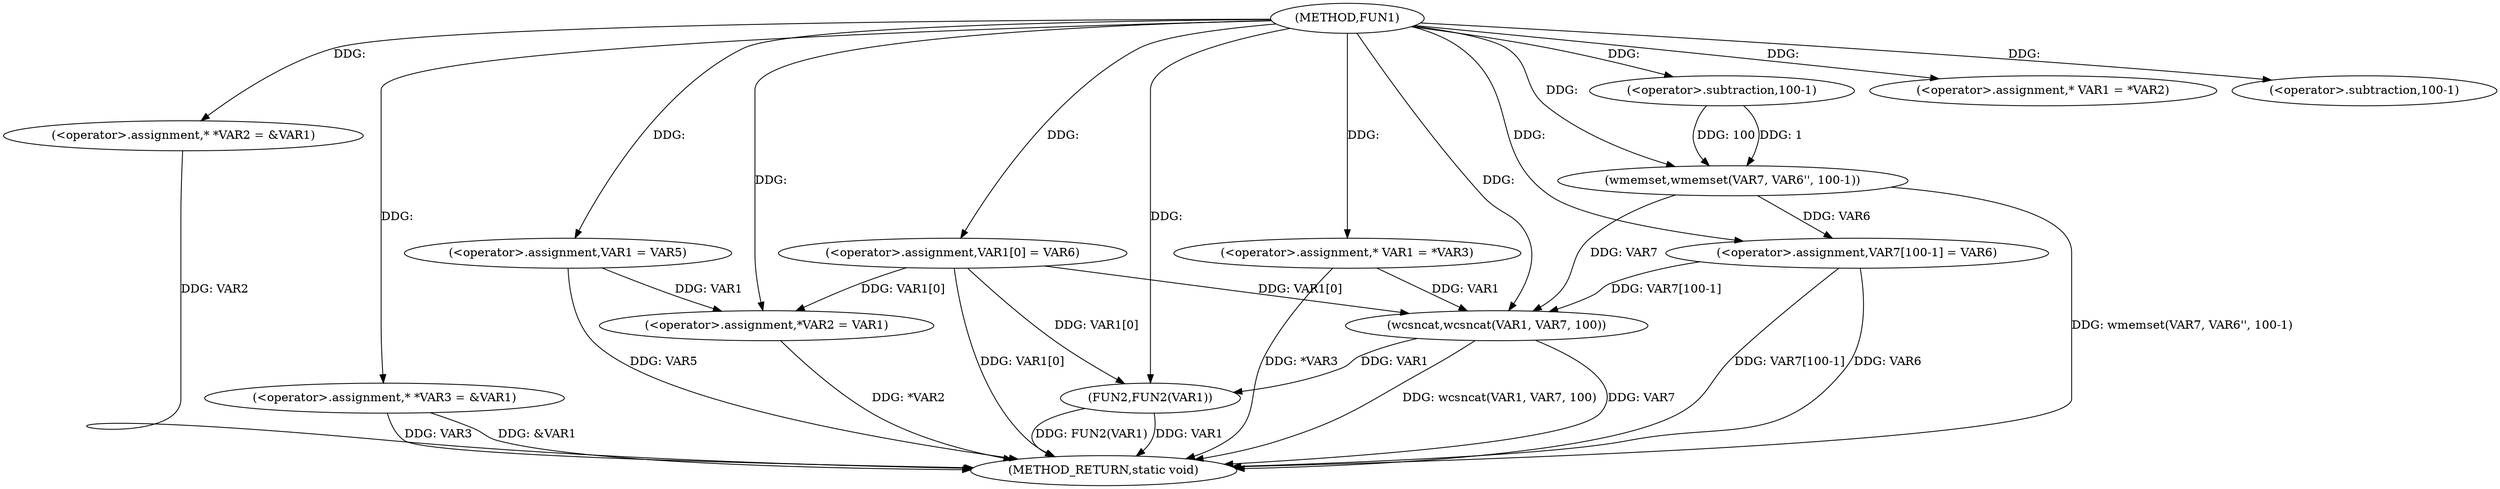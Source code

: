 digraph FUN1 {  
"1000100" [label = "(METHOD,FUN1)" ]
"1000160" [label = "(METHOD_RETURN,static void)" ]
"1000104" [label = "(<operator>.assignment,* *VAR2 = &VAR1)" ]
"1000109" [label = "(<operator>.assignment,* *VAR3 = &VAR1)" ]
"1000117" [label = "(<operator>.assignment,* VAR1 = *VAR2)" ]
"1000121" [label = "(<operator>.assignment,VAR1 = VAR5)" ]
"1000124" [label = "(<operator>.assignment,VAR1[0] = VAR6)" ]
"1000129" [label = "(<operator>.assignment,*VAR2 = VAR1)" ]
"1000135" [label = "(<operator>.assignment,* VAR1 = *VAR3)" ]
"1000141" [label = "(wmemset,wmemset(VAR7, VAR6'', 100-1))" ]
"1000144" [label = "(<operator>.subtraction,100-1)" ]
"1000147" [label = "(<operator>.assignment,VAR7[100-1] = VAR6)" ]
"1000150" [label = "(<operator>.subtraction,100-1)" ]
"1000154" [label = "(wcsncat,wcsncat(VAR1, VAR7, 100))" ]
"1000158" [label = "(FUN2,FUN2(VAR1))" ]
  "1000129" -> "1000160"  [ label = "DDG: *VAR2"] 
  "1000124" -> "1000160"  [ label = "DDG: VAR1[0]"] 
  "1000104" -> "1000160"  [ label = "DDG: VAR2"] 
  "1000147" -> "1000160"  [ label = "DDG: VAR7[100-1]"] 
  "1000147" -> "1000160"  [ label = "DDG: VAR6"] 
  "1000154" -> "1000160"  [ label = "DDG: wcsncat(VAR1, VAR7, 100)"] 
  "1000154" -> "1000160"  [ label = "DDG: VAR7"] 
  "1000158" -> "1000160"  [ label = "DDG: VAR1"] 
  "1000121" -> "1000160"  [ label = "DDG: VAR5"] 
  "1000141" -> "1000160"  [ label = "DDG: wmemset(VAR7, VAR6'', 100-1)"] 
  "1000158" -> "1000160"  [ label = "DDG: FUN2(VAR1)"] 
  "1000109" -> "1000160"  [ label = "DDG: VAR3"] 
  "1000109" -> "1000160"  [ label = "DDG: &VAR1"] 
  "1000135" -> "1000160"  [ label = "DDG: *VAR3"] 
  "1000100" -> "1000104"  [ label = "DDG: "] 
  "1000100" -> "1000109"  [ label = "DDG: "] 
  "1000100" -> "1000117"  [ label = "DDG: "] 
  "1000100" -> "1000121"  [ label = "DDG: "] 
  "1000100" -> "1000124"  [ label = "DDG: "] 
  "1000124" -> "1000129"  [ label = "DDG: VAR1[0]"] 
  "1000121" -> "1000129"  [ label = "DDG: VAR1"] 
  "1000100" -> "1000129"  [ label = "DDG: "] 
  "1000100" -> "1000135"  [ label = "DDG: "] 
  "1000100" -> "1000141"  [ label = "DDG: "] 
  "1000144" -> "1000141"  [ label = "DDG: 100"] 
  "1000144" -> "1000141"  [ label = "DDG: 1"] 
  "1000100" -> "1000144"  [ label = "DDG: "] 
  "1000141" -> "1000147"  [ label = "DDG: VAR6"] 
  "1000100" -> "1000147"  [ label = "DDG: "] 
  "1000100" -> "1000150"  [ label = "DDG: "] 
  "1000124" -> "1000154"  [ label = "DDG: VAR1[0]"] 
  "1000135" -> "1000154"  [ label = "DDG: VAR1"] 
  "1000100" -> "1000154"  [ label = "DDG: "] 
  "1000141" -> "1000154"  [ label = "DDG: VAR7"] 
  "1000147" -> "1000154"  [ label = "DDG: VAR7[100-1]"] 
  "1000124" -> "1000158"  [ label = "DDG: VAR1[0]"] 
  "1000154" -> "1000158"  [ label = "DDG: VAR1"] 
  "1000100" -> "1000158"  [ label = "DDG: "] 
}
